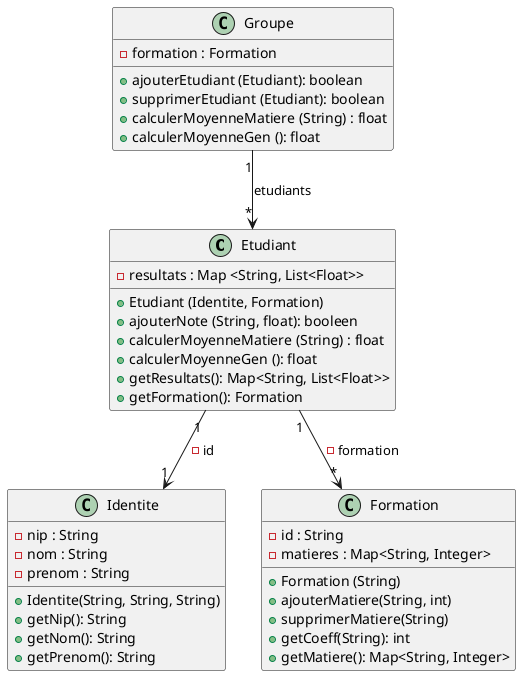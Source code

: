 @startuml

class Etudiant {
    - resultats : Map <String, List<Float>>
    + Etudiant (Identite, Formation)
    + ajouterNote (String, float): booleen
    + calculerMoyenneMatiere (String) : float
    + calculerMoyenneGen (): float
    + getResultats(): Map<String, List<Float>>
    + getFormation(): Formation

}

class Identite {
    - nip : String
    - nom : String
    - prenom : String
    + Identite(String, String, String)
    + getNip(): String
    + getNom(): String
    + getPrenom(): String
}

class Formation {
    - id : String
    - matieres : Map<String, Integer>
    + Formation (String)
    + ajouterMatiere(String, int)
    + supprimerMatiere(String)
    + getCoeff(String): int
    + getMatiere(): Map<String, Integer>
}

class Groupe {
    - formation : Formation
    + ajouterEtudiant (Etudiant): boolean
    + supprimerEtudiant (Etudiant): boolean
    + calculerMoyenneMatiere (String) : float
    + calculerMoyenneGen (): float
}

Etudiant "1" --> "1" Identite : - id
Etudiant "1" --> "*" Formation : - formation
Groupe "1" --> "*" Etudiant : etudiants

@enduml